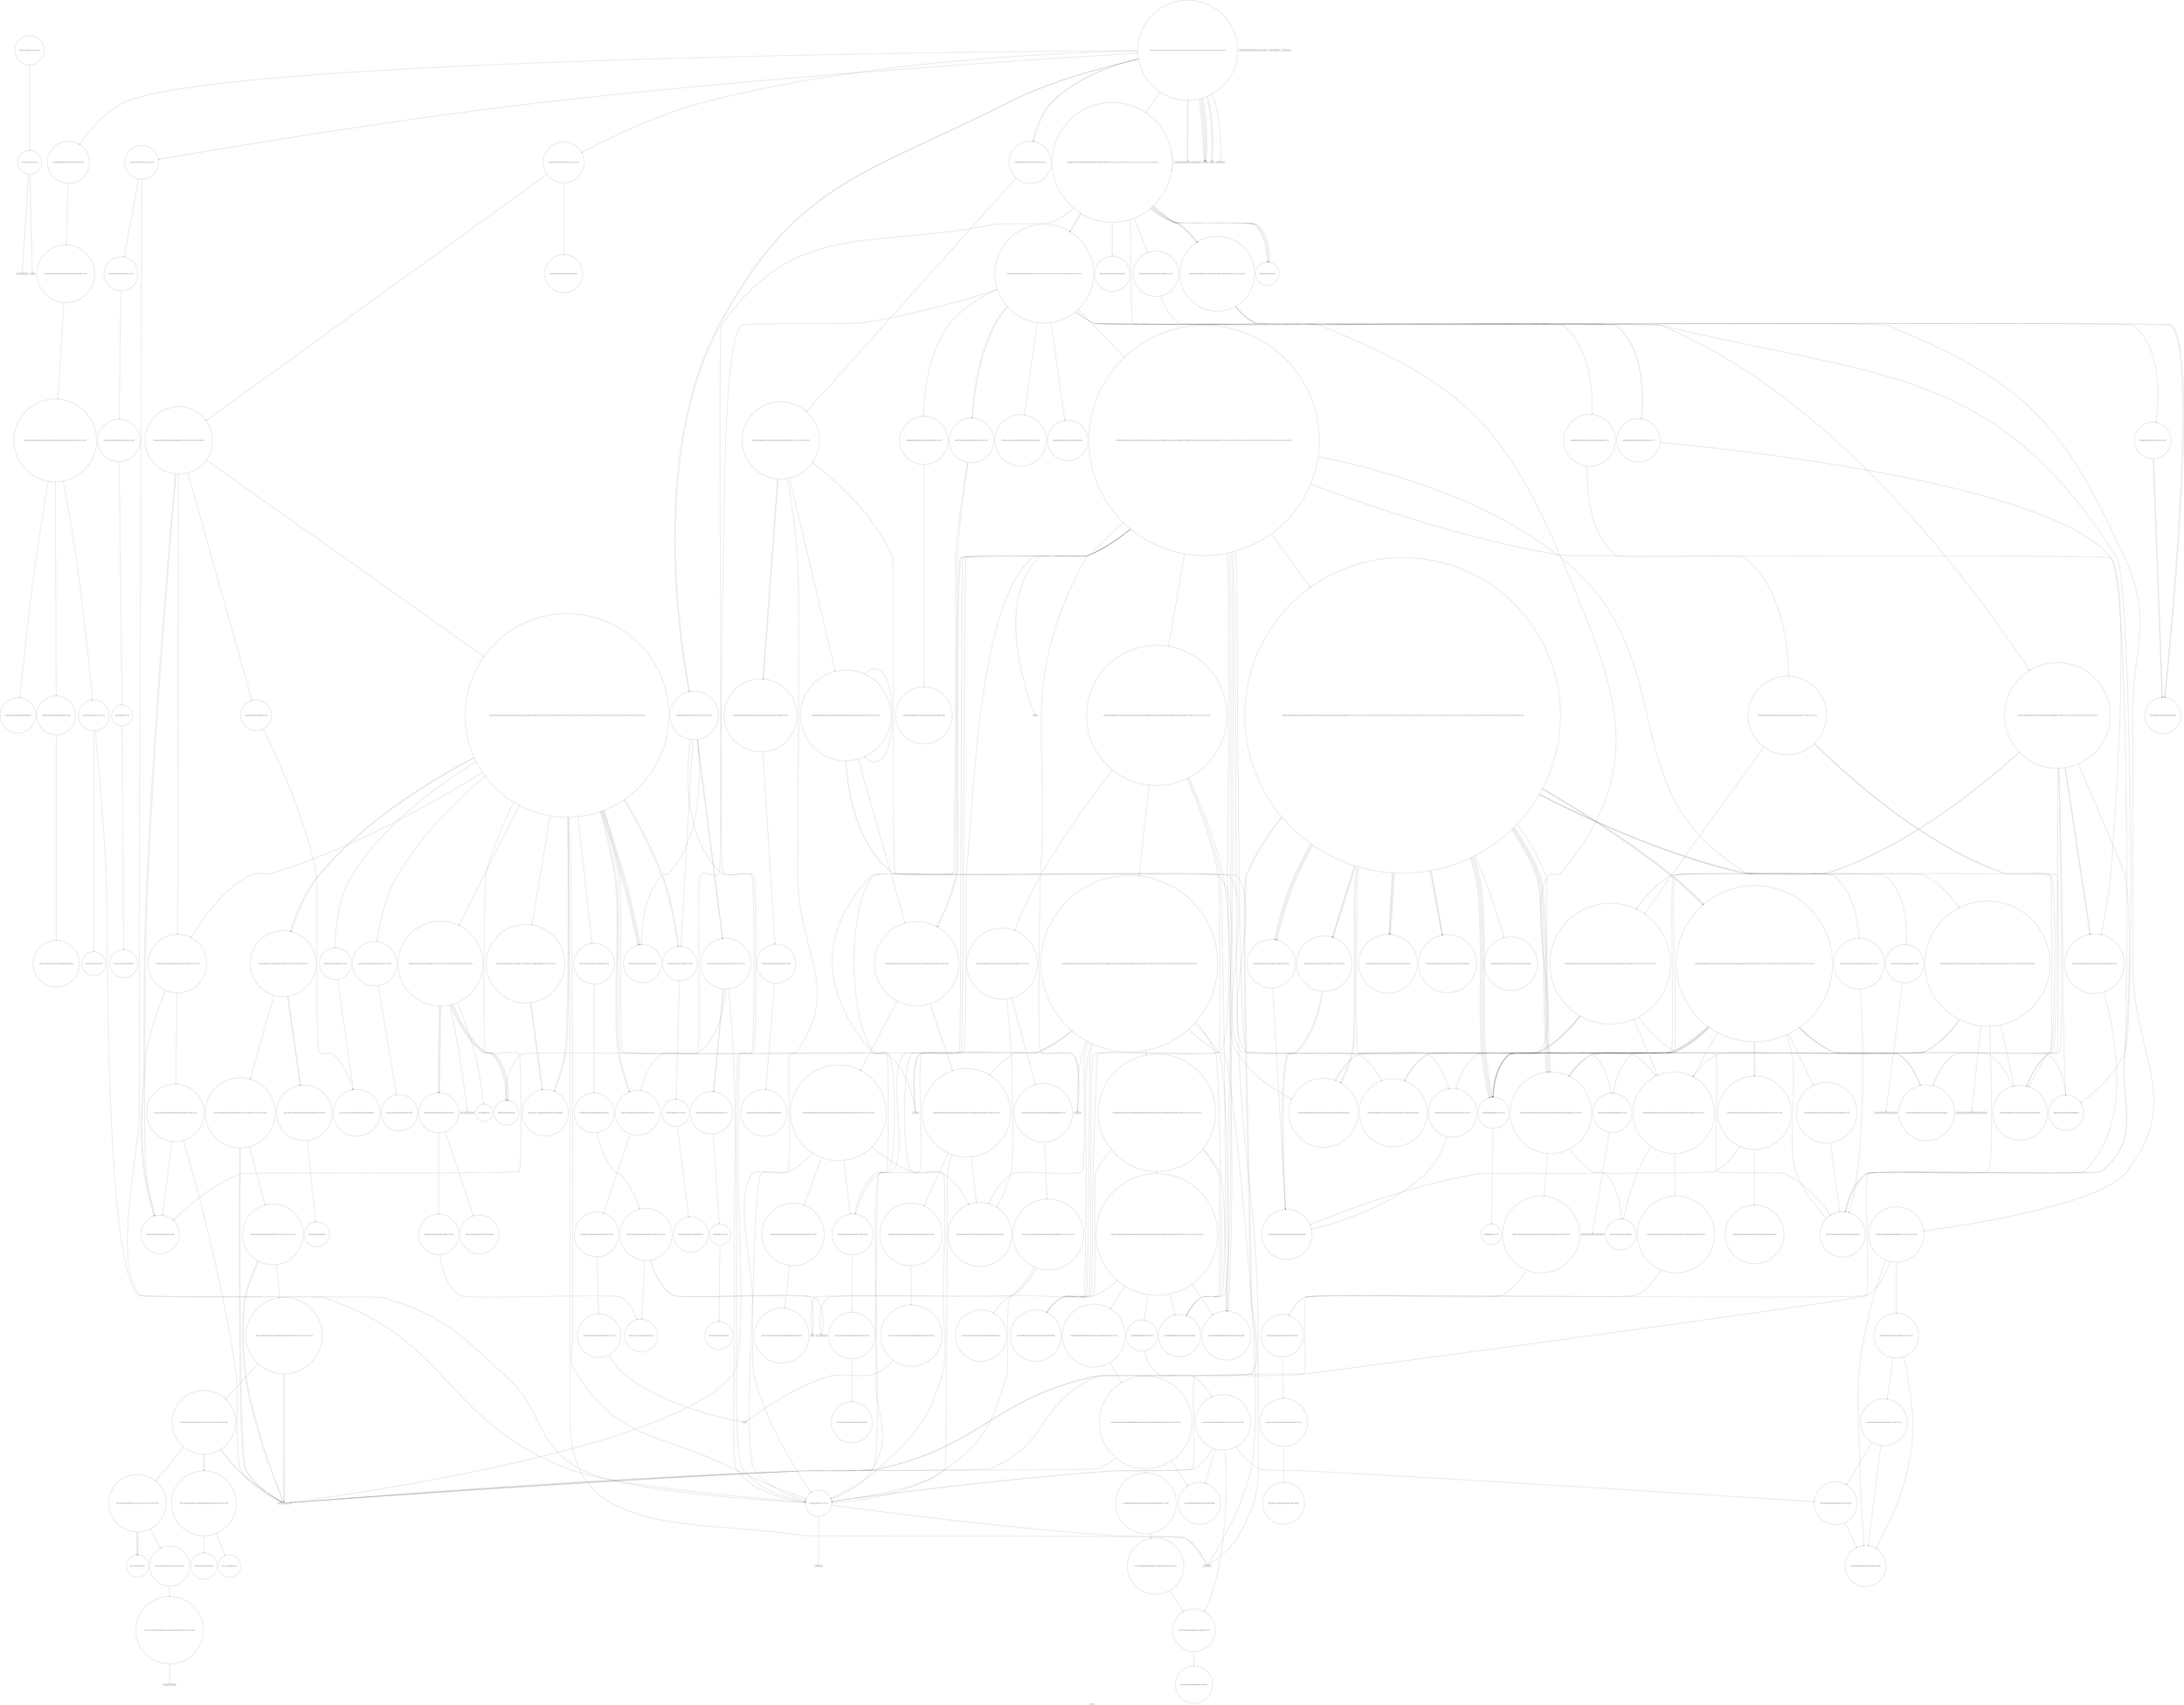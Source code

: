digraph "Call Graph" {
	label="Call Graph";

	Node0x56379ace9ed0 [shape=record,shape=circle,label="{__cxx_global_var_init|{<s0>1|<s1>2}}"];
	Node0x56379ace9ed0:s0 -> Node0x56379ace9f50[color=black];
	Node0x56379ace9ed0:s1 -> Node0x56379b082170[color=black];
	Node0x56379b0896b0 [shape=record,shape=circle,label="{_ZSt14__copy_move_a2ILb1EP5routeS1_ET1_T0_S3_S2_|{<s0>351|<s1>352|<s2>353|<s3>354}}"];
	Node0x56379b0896b0:s0 -> Node0x56379b089830[color=black];
	Node0x56379b0896b0:s1 -> Node0x56379b089830[color=black];
	Node0x56379b0896b0:s2 -> Node0x56379b089830[color=black];
	Node0x56379b0896b0:s3 -> Node0x56379b0897b0[color=black];
	Node0x56379b085d10 [shape=record,shape=Mrecord,label="{llvm.trap}"];
	Node0x56379b082370 [shape=record,shape=circle,label="{_ZNKSt17_Rb_tree_iteratorISt4pairIKS0_IiiEiEEneERKS4_}"];
	Node0x56379b089a30 [shape=record,shape=circle,label="{_ZNKSt13move_iteratorIP5routeE4baseEv}"];
	Node0x56379b083870 [shape=record,shape=Mrecord,label="{_Znwm}"];
	Node0x56379b0826f0 [shape=record,shape=circle,label="{_ZNSt6vectorI5routeSaIS0_EEC2Ev|{<s0>52|<s1>53}}"];
	Node0x56379b0826f0:s0 -> Node0x56379b088130[color=black];
	Node0x56379b0826f0:s1 -> Node0x56379b083070[color=black];
	Node0x56379b083bf0 [shape=record,shape=circle,label="{_ZNSt11_Tuple_implILm0EJOSt4pairIiiEEE7_M_headERS3_|{<s0>229}}"];
	Node0x56379b083bf0:s0 -> Node0x56379b083cf0[color=black];
	Node0x56379b082a70 [shape=record,shape=Mrecord,label="{_ZSt4endlIcSt11char_traitsIcEERSt13basic_ostreamIT_T0_ES6_}"];
	Node0x56379b083f70 [shape=record,shape=circle,label="{_ZNKSt23_Rb_tree_const_iteratorISt4pairIKS0_IiiEiEE13_M_const_castEv|{<s0>236}}"];
	Node0x56379b083f70:s0 -> Node0x56379b085090[color=black];
	Node0x56379b082df0 [shape=record,shape=circle,label="{_ZNSaISt13_Rb_tree_nodeISt4pairIKS0_IiiEiEEEC2Ev|{<s0>69}}"];
	Node0x56379b082df0:s0 -> Node0x56379b082f70[color=black];
	Node0x56379b0842f0 [shape=record,shape=circle,label="{_ZNSt17_Rb_tree_iteratorISt4pairIKS0_IiiEiEEmmEv|{<s0>255}}"];
	Node0x56379b0842f0:s0 -> Node0x56379b084670[color=black];
	Node0x56379b083170 [shape=record,shape=Mrecord,label="{_ZSt9terminatev}"];
	Node0x56379b084670 [shape=record,shape=Mrecord,label="{_ZSt18_Rb_tree_decrementPSt18_Rb_tree_node_base}"];
	Node0x56379b0834f0 [shape=record,shape=circle,label="{_ZNSt8_Rb_treeISt4pairIiiES0_IKS1_iESt10_Select1stIS3_ESt4lessIS1_ESaIS3_EE12_M_drop_nodeEPSt13_Rb_tree_nodeIS3_E|{<s0>84|<s1>85}}"];
	Node0x56379b0834f0:s0 -> Node0x56379b083570[color=black];
	Node0x56379b0834f0:s1 -> Node0x56379b0835f0[color=black];
	Node0x56379b088230 [shape=record,shape=circle,label="{_ZNSaI5routeEC2Ev|{<s0>267}}"];
	Node0x56379b088230:s0 -> Node0x56379b0882b0[color=black];
	Node0x56379b084890 [shape=record,shape=circle,label="{_ZN9__gnu_cxx16__aligned_membufISt4pairIKS1_IiiEiEE6_M_ptrEv|{<s0>95}}"];
	Node0x56379b084890:s0 -> Node0x56379b084910[color=black];
	Node0x56379b0885b0 [shape=record,shape=circle,label="{_ZNSt12_Vector_baseI5routeSaIS0_EE13_M_deallocateEPS0_m|{<s0>274}}"];
	Node0x56379b0885b0:s0 -> Node0x56379b0886b0[color=black];
	Node0x56379b084c10 [shape=record,shape=circle,label="{_ZNSt8_Rb_treeISt4pairIiiES0_IKS1_iESt10_Select1stIS3_ESt4lessIS1_ESaIS3_EE4findERS2_|{<s0>99|<s1>100|<s2>101|<s3>102|<s4>103|<s5>104|<s6>105|<s7>106|<s8>107}}"];
	Node0x56379b084c10:s0 -> Node0x56379b0832f0[color=black];
	Node0x56379b084c10:s1 -> Node0x56379b084d10[color=black];
	Node0x56379b084c10:s2 -> Node0x56379b084c90[color=black];
	Node0x56379b084c10:s3 -> Node0x56379b084e10[color=black];
	Node0x56379b084c10:s4 -> Node0x56379b084d90[color=black];
	Node0x56379b084c10:s5 -> Node0x56379b084f10[color=black];
	Node0x56379b084c10:s6 -> Node0x56379b084e90[color=black];
	Node0x56379b084c10:s7 -> Node0x56379b084e10[color=black];
	Node0x56379b084c10:s8 -> Node0x56379b084f90[color=black];
	Node0x56379b088930 [shape=record,shape=circle,label="{_ZSt4moveIR5routeEONSt16remove_referenceIT_E4typeEOS3_}"];
	Node0x56379b084f90 [shape=record,shape=Mrecord,label="{llvm.memcpy.p0i8.p0i8.i64}"];
	Node0x56379b088cb0 [shape=record,shape=circle,label="{_ZN9__gnu_cxxmiIP5routeSt6vectorIS1_SaIS1_EEEENS_17__normal_iteratorIT_T0_E15difference_typeERKS9_SC_|{<s0>321|<s1>322}}"];
	Node0x56379b088cb0:s0 -> Node0x56379b088eb0[color=black];
	Node0x56379b088cb0:s1 -> Node0x56379b088eb0[color=black];
	Node0x56379b085310 [shape=record,shape=circle,label="{_ZNK9__gnu_cxx16__aligned_membufISt4pairIKS1_IiiEiEE7_M_addrEv}"];
	Node0x56379b089030 [shape=record,shape=Mrecord,label="{_ZSt20__throw_length_errorPKc}"];
	Node0x56379b085690 [shape=record,shape=circle,label="{_ZNSt23_Rb_tree_const_iteratorISt4pairIKS0_IiiEiEEC2ERKSt17_Rb_tree_iteratorIS3_E}"];
	Node0x56379b0893b0 [shape=record,shape=circle,label="{_ZN9__gnu_cxx13new_allocatorI5routeE8allocateEmPKv|{<s0>333|<s1>334|<s2>335}}"];
	Node0x56379b0893b0:s0 -> Node0x56379b089230[color=black];
	Node0x56379b0893b0:s1 -> Node0x56379b0837f0[color=black];
	Node0x56379b0893b0:s2 -> Node0x56379b083870[color=black];
	Node0x56379b085a10 [shape=record,shape=circle,label="{_ZSt7forwardISt5tupleIJOSt4pairIiiEEEEOT_RNSt16remove_referenceIS5_E4typeE}"];
	Node0x56379ace9f50 [shape=record,shape=Mrecord,label="{_ZNSt8ios_base4InitC1Ev}"];
	Node0x56379b089730 [shape=record,shape=circle,label="{_ZSt12__miter_baseIP5routeEDTcl12__miter_basecldtfp_4baseEEESt13move_iteratorIT_E|{<s0>355|<s1>356}}"];
	Node0x56379b089730:s0 -> Node0x56379b089a30[color=black];
	Node0x56379b089730:s1 -> Node0x56379b0899b0[color=black];
	Node0x56379b085d90 [shape=record,shape=circle,label="{_ZNSt8_Rb_treeISt4pairIiiES0_IKS1_iESt10_Select1stIS3_ESt4lessIS1_ESaIS3_EE11_M_get_nodeEv|{<s0>197|<s1>198}}"];
	Node0x56379b085d90:s0 -> Node0x56379b0836f0[color=black];
	Node0x56379b085d90:s1 -> Node0x56379b085e90[color=black];
	Node0x56379b0823f0 [shape=record,shape=circle,label="{_ZNSt3mapISt4pairIiiEiSt4lessIS1_ESaIS0_IKS1_iEEE3endEv|{<s0>21}}"];
	Node0x56379b0823f0:s0 -> Node0x56379b084e10[color=black];
	Node0x56379b089ab0 [shape=record,shape=circle,label="{_ZNSt13move_iteratorIP5routeEC2ES1_}"];
	Node0x56379b0838f0 [shape=record,shape=circle,label="{_ZNSt16allocator_traitsISaISt13_Rb_tree_nodeISt4pairIKS1_IiiEiEEEE9constructIS4_JRKSt21piecewise_construct_tSt5tupleIJOS2_EESC_IJEEEEEvRS6_PT_DpOT0_|{<s0>214|<s1>215|<s2>216|<s3>217}}"];
	Node0x56379b0838f0:s0 -> Node0x56379b085990[color=black];
	Node0x56379b0838f0:s1 -> Node0x56379b085a10[color=black];
	Node0x56379b0838f0:s2 -> Node0x56379b085a90[color=black];
	Node0x56379b0838f0:s3 -> Node0x56379b083970[color=black];
	Node0x56379b082770 [shape=record,shape=circle,label="{_ZNSt3mapISt4pairIiiEiSt4lessIS1_ESaIS0_IKS1_iEEEC2Ev|{<s0>54}}"];
	Node0x56379b082770:s0 -> Node0x56379b082cf0[color=black];
	Node0x56379b083c70 [shape=record,shape=circle,label="{_ZNSt10_Head_baseILm0EOSt4pairIiiELb0EEC2IS1_EEOT_|{<s0>230}}"];
	Node0x56379b083c70:s0 -> Node0x56379b083d70[color=black];
	Node0x56379b082af0 [shape=record,shape=circle,label="{_ZNSt3mapISt4pairIiiEiSt4lessIS1_ESaIS0_IKS1_iEEED2Ev|{<s0>57}}"];
	Node0x56379b082af0:s0 -> Node0x56379b0831f0[color=black];
	Node0x56379b083ff0 [shape=record,shape=circle,label="{_ZNKSt8_Rb_treeISt4pairIiiES0_IKS1_iESt10_Select1stIS3_ESt4lessIS1_ESaIS3_EE4sizeEv}"];
	Node0x56379b082e70 [shape=record,shape=circle,label="{_ZNSt20_Rb_tree_key_compareISt4lessISt4pairIiiEEEC2Ev}"];
	Node0x56379b084370 [shape=record,shape=circle,label="{_ZNSt17_Rb_tree_iteratorISt4pairIKS0_IiiEiEEppEv|{<s0>256}}"];
	Node0x56379b084370:s0 -> Node0x56379b0846f0[color=black];
	Node0x56379b0831f0 [shape=record,shape=circle,label="{_ZNSt8_Rb_treeISt4pairIiiES0_IKS1_iESt10_Select1stIS3_ESt4lessIS1_ESaIS3_EED2Ev|{<s0>74|<s1>75|<s2>76|<s3>77|<s4>78}}"];
	Node0x56379b0831f0:s0 -> Node0x56379b0832f0[color=black];
	Node0x56379b0831f0:s1 -> Node0x56379b083270[color=black];
	Node0x56379b0831f0:s2 -> Node0x56379b083370[color=black];
	Node0x56379b0831f0:s3 -> Node0x56379b083370[color=black];
	Node0x56379b0831f0:s4 -> Node0x56379b083070[color=black];
	Node0x56379b0846f0 [shape=record,shape=Mrecord,label="{_ZSt18_Rb_tree_incrementPSt18_Rb_tree_node_base}"];
	Node0x56379b083570 [shape=record,shape=circle,label="{_ZNSt8_Rb_treeISt4pairIiiES0_IKS1_iESt10_Select1stIS3_ESt4lessIS1_ESaIS3_EE15_M_destroy_nodeEPSt13_Rb_tree_nodeIS3_E|{<s0>86|<s1>87|<s2>88|<s3>89}}"];
	Node0x56379b083570:s0 -> Node0x56379b0836f0[color=black];
	Node0x56379b083570:s1 -> Node0x56379b083770[color=black];
	Node0x56379b083570:s2 -> Node0x56379b083670[color=black];
	Node0x56379b083570:s3 -> Node0x56379b083070[color=black];
	Node0x56379b0882b0 [shape=record,shape=circle,label="{_ZN9__gnu_cxx13new_allocatorI5routeEC2Ev}"];
	Node0x56379b084910 [shape=record,shape=circle,label="{_ZN9__gnu_cxx16__aligned_membufISt4pairIKS1_IiiEiEE7_M_addrEv}"];
	Node0x56379b088630 [shape=record,shape=circle,label="{_ZNSt12_Vector_baseI5routeSaIS0_EE12_Vector_implD2Ev|{<s0>275}}"];
	Node0x56379b088630:s0 -> Node0x56379b0887b0[color=black];
	Node0x56379b084c90 [shape=record,shape=circle,label="{_ZNSt8_Rb_treeISt4pairIiiES0_IKS1_iESt10_Select1stIS3_ESt4lessIS1_ESaIS3_EE14_M_lower_boundEPSt13_Rb_tree_nodeIS3_EPSt18_Rb_tree_node_baseRS2_|{<s0>108|<s1>109|<s2>110|<s3>111|<s4>112}}"];
	Node0x56379b084c90:s0 -> Node0x56379b085010[color=black];
	Node0x56379b084c90:s1 -> Node0x56379b084e90[color=black];
	Node0x56379b084c90:s2 -> Node0x56379b083470[color=black];
	Node0x56379b084c90:s3 -> Node0x56379b0833f0[color=black];
	Node0x56379b084c90:s4 -> Node0x56379b085090[color=black];
	Node0x56379b0889b0 [shape=record,shape=circle,label="{_ZNSt16allocator_traitsISaI5routeEE9constructIS0_JS0_EEEvRS1_PT_DpOT0_|{<s0>284|<s1>285}}"];
	Node0x56379b0889b0:s0 -> Node0x56379b088a30[color=black];
	Node0x56379b0889b0:s1 -> Node0x56379b088bb0[color=black];
	Node0x56379b085010 [shape=record,shape=circle,label="{_ZNSt8_Rb_treeISt4pairIiiES0_IKS1_iESt10_Select1stIS3_ESt4lessIS1_ESaIS3_EE6_S_keyEPKSt13_Rb_tree_nodeIS3_E|{<s0>117|<s1>118}}"];
	Node0x56379b085010:s0 -> Node0x56379b085190[color=black];
	Node0x56379b085010:s1 -> Node0x56379b085110[color=black];
	Node0x56379b088d30 [shape=record,shape=circle,label="{_ZNSt6vectorI5routeSaIS0_EE5beginEv|{<s0>323}}"];
	Node0x56379b088d30:s0 -> Node0x56379b0892b0[color=black];
	Node0x56379b085390 [shape=record,shape=circle,label="{_ZStltIiiEbRKSt4pairIT_T0_ES5_}"];
	Node0x56379b0890b0 [shape=record,shape=circle,label="{_ZSt3maxImERKT_S2_S2_}"];
	Node0x56379b085710 [shape=record,shape=circle,label="{_ZSt16forward_as_tupleIJSt4pairIiiEEESt5tupleIJDpOT_EES5_|{<s0>143|<s1>144|<s2>145}}"];
	Node0x56379b085710:s0 -> Node0x56379b083d70[color=black];
	Node0x56379b085710:s1 -> Node0x56379b088030[color=black];
	Node0x56379b085710:s2 -> Node0x56379b083070[color=black];
	Node0x56379b089430 [shape=record,shape=circle,label="{_ZSt22__uninitialized_copy_aISt13move_iteratorIP5routeES2_S1_ET0_T_S5_S4_RSaIT1_E|{<s0>336|<s1>337|<s2>338}}"];
	Node0x56379b089430:s0 -> Node0x56379b084f90[color=black];
	Node0x56379b089430:s1 -> Node0x56379b084f90[color=black];
	Node0x56379b089430:s2 -> Node0x56379b089530[color=black];
	Node0x56379b085a90 [shape=record,shape=circle,label="{_ZSt7forwardISt5tupleIJEEEOT_RNSt16remove_referenceIS2_E4typeE}"];
	Node0x56379b0820f0 [shape=record,shape=Mrecord,label="{_ZNSt8ios_base4InitD1Ev}"];
	Node0x56379b0897b0 [shape=record,shape=circle,label="{_ZSt13__copy_move_aILb1EP5routeS1_ET1_T0_S3_S2_|{<s0>357}}"];
	Node0x56379b0897b0:s0 -> Node0x56379b0898b0[color=black];
	Node0x56379b085e10 [shape=record,shape=circle,label="{_ZNSt8_Rb_treeISt4pairIiiES0_IKS1_iESt10_Select1stIS3_ESt4lessIS1_ESaIS3_EE17_M_construct_nodeIJRKSt21piecewise_construct_tSt5tupleIJOS1_EESE_IJEEEEEvPSt13_Rb_tree_nodeIS3_EDpOT_|{<s0>199|<s1>200|<s2>201|<s3>202|<s4>203|<s5>204|<s6>205|<s7>206|<s8>207|<s9>208|<s10>209}}"];
	Node0x56379b085e10:s0 -> Node0x56379b0836f0[color=black];
	Node0x56379b085e10:s1 -> Node0x56379b083770[color=black];
	Node0x56379b085e10:s2 -> Node0x56379b085990[color=black];
	Node0x56379b085e10:s3 -> Node0x56379b085a10[color=black];
	Node0x56379b085e10:s4 -> Node0x56379b085a90[color=black];
	Node0x56379b085e10:s5 -> Node0x56379b0838f0[color=black];
	Node0x56379b085e10:s6 -> Node0x56379b0830f0[color=black];
	Node0x56379b085e10:s7 -> Node0x56379b0835f0[color=black];
	Node0x56379b085e10:s8 -> Node0x56379b085c10[color=black];
	Node0x56379b085e10:s9 -> Node0x56379b085c90[color=black];
	Node0x56379b085e10:s10 -> Node0x56379b083070[color=black];
	Node0x56379b082470 [shape=record,shape=circle,label="{_ZNSt3mapISt4pairIiiEiSt4lessIS1_ESaIS0_IKS1_iEEEixEOS1_|{<s0>22|<s1>23|<s2>24|<s3>25|<s4>26|<s5>27|<s6>28|<s7>29|<s8>30|<s9>31|<s10>32|<s11>33}}"];
	Node0x56379b082470:s0 -> Node0x56379b085490[color=black];
	Node0x56379b082470:s1 -> Node0x56379b0823f0[color=black];
	Node0x56379b082470:s2 -> Node0x56379b084d90[color=black];
	Node0x56379b082470:s3 -> Node0x56379b085510[color=black];
	Node0x56379b082470:s4 -> Node0x56379b085590[color=black];
	Node0x56379b082470:s5 -> Node0x56379b084e90[color=black];
	Node0x56379b082470:s6 -> Node0x56379b085690[color=black];
	Node0x56379b082470:s7 -> Node0x56379b085790[color=black];
	Node0x56379b082470:s8 -> Node0x56379b085710[color=black];
	Node0x56379b082470:s9 -> Node0x56379b085610[color=black];
	Node0x56379b082470:s10 -> Node0x56379b084f90[color=black];
	Node0x56379b082470:s11 -> Node0x56379b085590[color=black];
	Node0x56379b089b30 [shape=record,shape=circle,label="{_ZN9__gnu_cxx13new_allocatorI5routeE7destroyIS1_EEvPT_}"];
	Node0x56379b083970 [shape=record,shape=circle,label="{_ZN9__gnu_cxx13new_allocatorISt13_Rb_tree_nodeISt4pairIKS2_IiiEiEEE9constructIS5_JRKSt21piecewise_construct_tSt5tupleIJOS3_EESC_IJEEEEEvPT_DpOT0_|{<s0>218|<s1>219|<s2>220|<s3>221|<s4>222}}"];
	Node0x56379b083970:s0 -> Node0x56379b085990[color=black];
	Node0x56379b083970:s1 -> Node0x56379b085a10[color=black];
	Node0x56379b083970:s2 -> Node0x56379b0839f0[color=black];
	Node0x56379b083970:s3 -> Node0x56379b085a90[color=black];
	Node0x56379b083970:s4 -> Node0x56379b083a70[color=black];
	Node0x56379b0827f0 [shape=record,shape=Mrecord,label="{__gxx_personality_v0}"];
	Node0x56379b083cf0 [shape=record,shape=circle,label="{_ZNSt10_Head_baseILm0EOSt4pairIiiELb0EE7_M_headERS3_}"];
	Node0x56379b082b70 [shape=record,shape=circle,label="{_ZNSt6vectorI5routeSaIS0_EED2Ev|{<s0>58|<s1>59|<s2>60|<s3>61|<s4>62}}"];
	Node0x56379b082b70:s0 -> Node0x56379b0883b0[color=black];
	Node0x56379b082b70:s1 -> Node0x56379b088330[color=black];
	Node0x56379b082b70:s2 -> Node0x56379b088430[color=black];
	Node0x56379b082b70:s3 -> Node0x56379b088430[color=black];
	Node0x56379b082b70:s4 -> Node0x56379b083070[color=black];
	Node0x56379b084070 [shape=record,shape=circle,label="{_ZNSt8_Rb_treeISt4pairIiiES0_IKS1_iESt10_Select1stIS3_ESt4lessIS1_ESaIS3_EE12_M_rightmostEv}"];
	Node0x56379b082ef0 [shape=record,shape=circle,label="{_ZNSt15_Rb_tree_headerC2Ev|{<s0>70|<s1>71}}"];
	Node0x56379b082ef0:s0 -> Node0x56379b082ff0[color=black];
	Node0x56379b082ef0:s1 -> Node0x56379b083070[color=black];
	Node0x56379b0843f0 [shape=record,shape=circle,label="{_ZNSt4pairIPSt18_Rb_tree_node_baseS1_EC2IRS1_Lb1EEEOT_RKS1_|{<s0>257}}"];
	Node0x56379b0843f0:s0 -> Node0x56379b084470[color=black];
	Node0x56379b083270 [shape=record,shape=circle,label="{_ZNSt8_Rb_treeISt4pairIiiES0_IKS1_iESt10_Select1stIS3_ESt4lessIS1_ESaIS3_EE8_M_eraseEPSt13_Rb_tree_nodeIS3_E|{<s0>79|<s1>80|<s2>81|<s3>82}}"];
	Node0x56379b083270:s0 -> Node0x56379b0833f0[color=black];
	Node0x56379b083270:s1 -> Node0x56379b083270[color=black];
	Node0x56379b083270:s2 -> Node0x56379b083470[color=black];
	Node0x56379b083270:s3 -> Node0x56379b0834f0[color=black];
	Node0x56379b084770 [shape=record,shape=Mrecord,label="{_ZSt29_Rb_tree_insert_and_rebalancebPSt18_Rb_tree_node_baseS0_RS_}"];
	Node0x56379b0835f0 [shape=record,shape=circle,label="{_ZNSt8_Rb_treeISt4pairIiiES0_IKS1_iESt10_Select1stIS3_ESt4lessIS1_ESaIS3_EE11_M_put_nodeEPSt13_Rb_tree_nodeIS3_E|{<s0>90|<s1>91|<s2>92}}"];
	Node0x56379b0835f0:s0 -> Node0x56379b0836f0[color=black];
	Node0x56379b0835f0:s1 -> Node0x56379b084990[color=black];
	Node0x56379b0835f0:s2 -> Node0x56379b083070[color=black];
	Node0x56379b088330 [shape=record,shape=circle,label="{_ZSt8_DestroyIP5routeS0_EvT_S2_RSaIT0_E|{<s0>268}}"];
	Node0x56379b088330:s0 -> Node0x56379b0884b0[color=black];
	Node0x56379b084990 [shape=record,shape=circle,label="{_ZNSt16allocator_traitsISaISt13_Rb_tree_nodeISt4pairIKS1_IiiEiEEEE10deallocateERS6_PS5_m|{<s0>96}}"];
	Node0x56379b084990:s0 -> Node0x56379b084a10[color=black];
	Node0x56379b0886b0 [shape=record,shape=circle,label="{_ZNSt16allocator_traitsISaI5routeEE10deallocateERS1_PS0_m|{<s0>276}}"];
	Node0x56379b0886b0:s0 -> Node0x56379b088730[color=black];
	Node0x56379b084d10 [shape=record,shape=circle,label="{_ZNSt8_Rb_treeISt4pairIiiES0_IKS1_iESt10_Select1stIS3_ESt4lessIS1_ESaIS3_EE6_M_endEv}"];
	Node0x56379b088a30 [shape=record,shape=circle,label="{_ZSt7forwardI5routeEOT_RNSt16remove_referenceIS1_E4typeE}"];
	Node0x56379b085090 [shape=record,shape=circle,label="{_ZNSt17_Rb_tree_iteratorISt4pairIKS0_IiiEiEEC2EPSt18_Rb_tree_node_base}"];
	Node0x56379b088db0 [shape=record,shape=circle,label="{_ZNSt12_Vector_baseI5routeSaIS0_EE11_M_allocateEm|{<s0>324}}"];
	Node0x56379b088db0:s0 -> Node0x56379b089330[color=black];
	Node0x56379b085410 [shape=record,shape=circle,label="{_ZNSt8_Rb_treeISt4pairIiiES0_IKS1_iESt10_Select1stIS3_ESt4lessIS1_ESaIS3_EE8_S_valueEPKSt18_Rb_tree_node_base|{<s0>122}}"];
	Node0x56379b085410:s0 -> Node0x56379b085210[color=black];
	Node0x56379b089130 [shape=record,shape=circle,label="{_ZNSt16allocator_traitsISaI5routeEE8max_sizeERKS1_|{<s0>331}}"];
	Node0x56379b089130:s0 -> Node0x56379b089230[color=black];
	Node0x56379b085790 [shape=record,shape=circle,label="{_ZSt4moveIRSt4pairIiiEEONSt16remove_referenceIT_E4typeEOS4_}"];
	Node0x56379b0894b0 [shape=record,shape=circle,label="{_ZSt32__make_move_if_noexcept_iteratorI5routeSt13move_iteratorIPS0_EET0_PT_|{<s0>339}}"];
	Node0x56379b0894b0:s0 -> Node0x56379b089ab0[color=black];
	Node0x56379b085b10 [shape=record,shape=circle,label="{_ZNSt8_Rb_treeISt4pairIiiES0_IKS1_iESt10_Select1stIS3_ESt4lessIS1_ESaIS3_EE29_M_get_insert_hint_unique_posESt23_Rb_tree_const_iteratorIS3_ERS2_|{<s0>154|<s1>155|<s2>156|<s3>157|<s4>158|<s5>159|<s6>160|<s7>161|<s8>162|<s9>163|<s10>164|<s11>165|<s12>166|<s13>167|<s14>168|<s15>169|<s16>170|<s17>171|<s18>172|<s19>173|<s20>174|<s21>175|<s22>176|<s23>177|<s24>178|<s25>179|<s26>180|<s27>181|<s28>182|<s29>183|<s30>184|<s31>185|<s32>186|<s33>187|<s34>188|<s35>189|<s36>190}}"];
	Node0x56379b085b10:s0 -> Node0x56379b083f70[color=black];
	Node0x56379b085b10:s1 -> Node0x56379b084d10[color=black];
	Node0x56379b085b10:s2 -> Node0x56379b083ff0[color=black];
	Node0x56379b085b10:s3 -> Node0x56379b084070[color=black];
	Node0x56379b085b10:s4 -> Node0x56379b084f10[color=black];
	Node0x56379b085b10:s5 -> Node0x56379b084e90[color=black];
	Node0x56379b085b10:s6 -> Node0x56379b084070[color=black];
	Node0x56379b085b10:s7 -> Node0x56379b0840f0[color=black];
	Node0x56379b085b10:s8 -> Node0x56379b084170[color=black];
	Node0x56379b085b10:s9 -> Node0x56379b084f10[color=black];
	Node0x56379b085b10:s10 -> Node0x56379b084e90[color=black];
	Node0x56379b085b10:s11 -> Node0x56379b084f90[color=black];
	Node0x56379b085b10:s12 -> Node0x56379b0841f0[color=black];
	Node0x56379b085b10:s13 -> Node0x56379b0841f0[color=black];
	Node0x56379b085b10:s14 -> Node0x56379b0841f0[color=black];
	Node0x56379b085b10:s15 -> Node0x56379b084270[color=black];
	Node0x56379b085b10:s16 -> Node0x56379b0842f0[color=black];
	Node0x56379b085b10:s17 -> Node0x56379b084f10[color=black];
	Node0x56379b085b10:s18 -> Node0x56379b084e90[color=black];
	Node0x56379b085b10:s19 -> Node0x56379b0833f0[color=black];
	Node0x56379b085b10:s20 -> Node0x56379b0840f0[color=black];
	Node0x56379b085b10:s21 -> Node0x56379b084270[color=black];
	Node0x56379b085b10:s22 -> Node0x56379b084170[color=black];
	Node0x56379b085b10:s23 -> Node0x56379b084f10[color=black];
	Node0x56379b085b10:s24 -> Node0x56379b084e90[color=black];
	Node0x56379b085b10:s25 -> Node0x56379b084f90[color=black];
	Node0x56379b085b10:s26 -> Node0x56379b084070[color=black];
	Node0x56379b085b10:s27 -> Node0x56379b084070[color=black];
	Node0x56379b085b10:s28 -> Node0x56379b0840f0[color=black];
	Node0x56379b085b10:s29 -> Node0x56379b084370[color=black];
	Node0x56379b085b10:s30 -> Node0x56379b084f10[color=black];
	Node0x56379b085b10:s31 -> Node0x56379b084e90[color=black];
	Node0x56379b085b10:s32 -> Node0x56379b0833f0[color=black];
	Node0x56379b085b10:s33 -> Node0x56379b0840f0[color=black];
	Node0x56379b085b10:s34 -> Node0x56379b084270[color=black];
	Node0x56379b085b10:s35 -> Node0x56379b084170[color=black];
	Node0x56379b085b10:s36 -> Node0x56379b0843f0[color=black];
	Node0x56379b082170 [shape=record,shape=Mrecord,label="{__cxa_atexit}"];
	Node0x56379b089830 [shape=record,shape=circle,label="{_ZSt12__niter_baseIP5routeET_S2_}"];
	Node0x56379b085e90 [shape=record,shape=circle,label="{_ZNSt16allocator_traitsISaISt13_Rb_tree_nodeISt4pairIKS1_IiiEiEEEE8allocateERS6_m|{<s0>210}}"];
	Node0x56379b085e90:s0 -> Node0x56379b085f10[color=black];
	Node0x56379b0824f0 [shape=record,shape=circle,label="{_ZNKSt6vectorI5routeSaIS0_EE4sizeEv}"];
	Node0x56379b089bb0 [shape=record,shape=circle,label="{_GLOBAL__sub_I_Ahyangyi_2_0.cpp|{<s0>359}}"];
	Node0x56379b089bb0:s0 -> Node0x56379ace9ed0[color=black];
	Node0x56379b0839f0 [shape=record,shape=circle,label="{_ZNSt5tupleIJOSt4pairIiiEEEC2EOS3_|{<s0>223}}"];
	Node0x56379b0839f0:s0 -> Node0x56379b083af0[color=black];
	Node0x56379b082870 [shape=record,shape=circle,label="{_ZNSt6vectorI5routeSaIS0_EE9push_backEOS0_|{<s0>55|<s1>56}}"];
	Node0x56379b082870:s0 -> Node0x56379b088930[color=black];
	Node0x56379b082870:s1 -> Node0x56379b0888b0[color=black];
	Node0x56379b083d70 [shape=record,shape=circle,label="{_ZSt7forwardISt4pairIiiEEOT_RNSt16remove_referenceIS2_E4typeE}"];
	Node0x56379b082bf0 [shape=record,shape=circle,label="{_ZSt7forwardIRiEOT_RNSt16remove_referenceIS1_E4typeE}"];
	Node0x56379b0840f0 [shape=record,shape=circle,label="{_ZNSt4pairIPSt18_Rb_tree_node_baseS1_EC2IRS1_Lb1EEERKS1_OT_|{<s0>237}}"];
	Node0x56379b0840f0:s0 -> Node0x56379b084470[color=black];
	Node0x56379b082f70 [shape=record,shape=circle,label="{_ZN9__gnu_cxx13new_allocatorISt13_Rb_tree_nodeISt4pairIKS2_IiiEiEEEC2Ev}"];
	Node0x56379b084470 [shape=record,shape=circle,label="{_ZSt7forwardIRPSt18_Rb_tree_node_baseEOT_RNSt16remove_referenceIS3_E4typeE}"];
	Node0x56379b0832f0 [shape=record,shape=circle,label="{_ZNSt8_Rb_treeISt4pairIiiES0_IKS1_iESt10_Select1stIS3_ESt4lessIS1_ESaIS3_EE8_M_beginEv}"];
	Node0x56379b088030 [shape=record,shape=circle,label="{_ZNSt5tupleIJOSt4pairIiiEEEC2IJS1_ELb1EEEDpOT_|{<s0>261|<s1>262}}"];
	Node0x56379b088030:s0 -> Node0x56379b083d70[color=black];
	Node0x56379b088030:s1 -> Node0x56379b0880b0[color=black];
	Node0x56379b083670 [shape=record,shape=circle,label="{_ZNSt16allocator_traitsISaISt13_Rb_tree_nodeISt4pairIKS1_IiiEiEEEE7destroyIS4_EEvRS6_PT_|{<s0>93}}"];
	Node0x56379b083670:s0 -> Node0x56379b084810[color=black];
	Node0x56379b0883b0 [shape=record,shape=circle,label="{_ZNSt12_Vector_baseI5routeSaIS0_EE19_M_get_Tp_allocatorEv}"];
	Node0x56379b084a10 [shape=record,shape=circle,label="{_ZN9__gnu_cxx13new_allocatorISt13_Rb_tree_nodeISt4pairIKS2_IiiEiEEE10deallocateEPS6_m|{<s0>97}}"];
	Node0x56379b084a10:s0 -> Node0x56379b084a90[color=black];
	Node0x56379b088730 [shape=record,shape=circle,label="{_ZN9__gnu_cxx13new_allocatorI5routeE10deallocateEPS1_m|{<s0>277}}"];
	Node0x56379b088730:s0 -> Node0x56379b084a90[color=black];
	Node0x56379b084d90 [shape=record,shape=circle,label="{_ZNKSt17_Rb_tree_iteratorISt4pairIKS0_IiiEiEEeqERKS4_}"];
	Node0x56379b088ab0 [shape=record,shape=circle,label="{_ZNSt6vectorI5routeSaIS0_EE17_M_realloc_insertIJS0_EEEvN9__gnu_cxx17__normal_iteratorIPS0_S2_EEDpOT_|{<s0>286|<s1>287|<s2>288|<s3>289|<s4>290|<s5>291|<s6>292|<s7>293|<s8>294|<s9>295|<s10>296|<s11>297|<s12>298|<s13>299|<s14>300|<s15>301|<s16>302|<s17>303|<s18>304|<s19>305|<s20>306|<s21>307|<s22>308}}"];
	Node0x56379b088ab0:s0 -> Node0x56379b088c30[color=black];
	Node0x56379b088ab0:s1 -> Node0x56379b088d30[color=black];
	Node0x56379b088ab0:s2 -> Node0x56379b088cb0[color=black];
	Node0x56379b088ab0:s3 -> Node0x56379b088db0[color=black];
	Node0x56379b088ab0:s4 -> Node0x56379b088a30[color=black];
	Node0x56379b088ab0:s5 -> Node0x56379b0889b0[color=black];
	Node0x56379b088ab0:s6 -> Node0x56379b088eb0[color=black];
	Node0x56379b088ab0:s7 -> Node0x56379b0883b0[color=black];
	Node0x56379b088ab0:s8 -> Node0x56379b088e30[color=black];
	Node0x56379b088ab0:s9 -> Node0x56379b088eb0[color=black];
	Node0x56379b088ab0:s10 -> Node0x56379b0883b0[color=black];
	Node0x56379b088ab0:s11 -> Node0x56379b088e30[color=black];
	Node0x56379b088ab0:s12 -> Node0x56379b0830f0[color=black];
	Node0x56379b088ab0:s13 -> Node0x56379b088f30[color=black];
	Node0x56379b088ab0:s14 -> Node0x56379b085c90[color=black];
	Node0x56379b088ab0:s15 -> Node0x56379b0883b0[color=black];
	Node0x56379b088ab0:s16 -> Node0x56379b088330[color=black];
	Node0x56379b088ab0:s17 -> Node0x56379b0885b0[color=black];
	Node0x56379b088ab0:s18 -> Node0x56379b085c10[color=black];
	Node0x56379b088ab0:s19 -> Node0x56379b0883b0[color=black];
	Node0x56379b088ab0:s20 -> Node0x56379b088330[color=black];
	Node0x56379b088ab0:s21 -> Node0x56379b0885b0[color=black];
	Node0x56379b088ab0:s22 -> Node0x56379b083070[color=black];
	Node0x56379b085110 [shape=record,shape=circle,label="{_ZNKSt10_Select1stISt4pairIKS0_IiiEiEEclERKS3_}"];
	Node0x56379b088e30 [shape=record,shape=circle,label="{_ZSt34__uninitialized_move_if_noexcept_aIP5routeS1_SaIS0_EET0_T_S4_S3_RT1_|{<s0>325|<s1>326|<s2>327}}"];
	Node0x56379b088e30:s0 -> Node0x56379b0894b0[color=black];
	Node0x56379b088e30:s1 -> Node0x56379b0894b0[color=black];
	Node0x56379b088e30:s2 -> Node0x56379b089430[color=black];
	Node0x56379b085490 [shape=record,shape=circle,label="{_ZNSt3mapISt4pairIiiEiSt4lessIS1_ESaIS0_IKS1_iEEE11lower_boundERS4_|{<s0>123}}"];
	Node0x56379b085490:s0 -> Node0x56379b085810[color=black];
	Node0x56379b0891b0 [shape=record,shape=circle,label="{_ZNKSt12_Vector_baseI5routeSaIS0_EE19_M_get_Tp_allocatorEv}"];
	Node0x56379b085810 [shape=record,shape=circle,label="{_ZNSt8_Rb_treeISt4pairIiiES0_IKS1_iESt10_Select1stIS3_ESt4lessIS1_ESaIS3_EE11lower_boundERS2_|{<s0>146|<s1>147|<s2>148}}"];
	Node0x56379b085810:s0 -> Node0x56379b0832f0[color=black];
	Node0x56379b085810:s1 -> Node0x56379b084d10[color=black];
	Node0x56379b085810:s2 -> Node0x56379b084c90[color=black];
	Node0x56379b089530 [shape=record,shape=circle,label="{_ZSt18uninitialized_copyISt13move_iteratorIP5routeES2_ET0_T_S5_S4_|{<s0>340|<s1>341|<s2>342}}"];
	Node0x56379b089530:s0 -> Node0x56379b084f90[color=black];
	Node0x56379b089530:s1 -> Node0x56379b084f90[color=black];
	Node0x56379b089530:s2 -> Node0x56379b0895b0[color=black];
	Node0x56379b085b90 [shape=record,shape=circle,label="{_ZNSt8_Rb_treeISt4pairIiiES0_IKS1_iESt10_Select1stIS3_ESt4lessIS1_ESaIS3_EE14_M_insert_nodeEPSt18_Rb_tree_node_baseSB_PSt13_Rb_tree_nodeIS3_E|{<s0>191|<s1>192|<s2>193|<s3>194|<s4>195|<s5>196}}"];
	Node0x56379b085b90:s0 -> Node0x56379b084d10[color=black];
	Node0x56379b085b90:s1 -> Node0x56379b085010[color=black];
	Node0x56379b085b90:s2 -> Node0x56379b084f10[color=black];
	Node0x56379b085b90:s3 -> Node0x56379b084e90[color=black];
	Node0x56379b085b90:s4 -> Node0x56379b084770[color=black];
	Node0x56379b085b90:s5 -> Node0x56379b085090[color=black];
	Node0x56379b0821f0 [shape=record,shape=circle,label="{_Z3dfsiiRKSt6vectorI5routeSaIS0_EERSt3mapISt4pairIiiEiSt4lessIS7_ESaIS6_IKS7_iEEE|{<s0>3|<s1>4|<s2>5|<s3>6|<s4>7|<s5>8|<s6>9|<s7>10|<s8>11|<s9>12|<s10>13|<s11>14|<s12>15|<s13>16}}"];
	Node0x56379b0821f0:s0 -> Node0x56379b0822f0[color=black];
	Node0x56379b0821f0:s1 -> Node0x56379b082270[color=black];
	Node0x56379b0821f0:s2 -> Node0x56379b0823f0[color=black];
	Node0x56379b0821f0:s3 -> Node0x56379b082370[color=black];
	Node0x56379b0821f0:s4 -> Node0x56379b0822f0[color=black];
	Node0x56379b0821f0:s5 -> Node0x56379b082470[color=black];
	Node0x56379b0821f0:s6 -> Node0x56379b0824f0[color=black];
	Node0x56379b0821f0:s7 -> Node0x56379b082570[color=black];
	Node0x56379b0821f0:s8 -> Node0x56379b082570[color=black];
	Node0x56379b0821f0:s9 -> Node0x56379b0821f0[color=black];
	Node0x56379b0821f0:s10 -> Node0x56379b082570[color=black];
	Node0x56379b0821f0:s11 -> Node0x56379b082570[color=black];
	Node0x56379b0821f0:s12 -> Node0x56379b0822f0[color=black];
	Node0x56379b0821f0:s13 -> Node0x56379b082470[color=black];
	Node0x56379b0898b0 [shape=record,shape=circle,label="{_ZNSt11__copy_moveILb1ELb1ESt26random_access_iterator_tagE8__copy_mI5routeEEPT_PKS4_S7_S5_|{<s0>358}}"];
	Node0x56379b0898b0:s0 -> Node0x56379b089930[color=black];
	Node0x56379b085f10 [shape=record,shape=circle,label="{_ZN9__gnu_cxx13new_allocatorISt13_Rb_tree_nodeISt4pairIKS2_IiiEiEEE8allocateEmPKv|{<s0>211|<s1>212|<s2>213}}"];
	Node0x56379b085f10:s0 -> Node0x56379b085f90[color=black];
	Node0x56379b085f10:s1 -> Node0x56379b0837f0[color=black];
	Node0x56379b085f10:s2 -> Node0x56379b083870[color=black];
	Node0x56379b082570 [shape=record,shape=circle,label="{_ZNKSt6vectorI5routeSaIS0_EEixEm}"];
	Node0x56379b083a70 [shape=record,shape=circle,label="{_ZNSt4pairIKS_IiiEiEC2IJOS0_EJEEESt21piecewise_construct_tSt5tupleIJDpT_EES6_IJDpT0_EE|{<s0>224}}"];
	Node0x56379b083a70:s0 -> Node0x56379b083df0[color=black];
	Node0x56379b0828f0 [shape=record,shape=Mrecord,label="{_ZStlsISt11char_traitsIcEERSt13basic_ostreamIcT_ES5_PKc}"];
	Node0x56379b083df0 [shape=record,shape=circle,label="{_ZNSt4pairIKS_IiiEiEC2IJOS0_EJLm0EEJEJEEERSt5tupleIJDpT_EERS5_IJDpT1_EESt12_Index_tupleIJXspT0_EEESE_IJXspT2_EEE|{<s0>231|<s1>232|<s2>233}}"];
	Node0x56379b083df0:s0 -> Node0x56379b083e70[color=black];
	Node0x56379b083df0:s1 -> Node0x56379b083b70[color=black];
	Node0x56379b083df0:s2 -> Node0x56379b084f90[color=black];
	Node0x56379b082c70 [shape=record,shape=circle,label="{_ZNSt4pairIiiEC2IRiS2_Lb1EEEOT_OT0_|{<s0>63|<s1>64}}"];
	Node0x56379b082c70:s0 -> Node0x56379b082bf0[color=black];
	Node0x56379b082c70:s1 -> Node0x56379b082bf0[color=black];
	Node0x56379b084170 [shape=record,shape=circle,label="{_ZNSt8_Rb_treeISt4pairIiiES0_IKS1_iESt10_Select1stIS3_ESt4lessIS1_ESaIS3_EE24_M_get_insert_unique_posERS2_|{<s0>238|<s1>239|<s2>240|<s3>241|<s4>242|<s5>243|<s6>244|<s7>245|<s8>246|<s9>247|<s10>248|<s11>249|<s12>250|<s13>251|<s14>252}}"];
	Node0x56379b084170:s0 -> Node0x56379b0832f0[color=black];
	Node0x56379b084170:s1 -> Node0x56379b084d10[color=black];
	Node0x56379b084170:s2 -> Node0x56379b085010[color=black];
	Node0x56379b084170:s3 -> Node0x56379b084e90[color=black];
	Node0x56379b084170:s4 -> Node0x56379b083470[color=black];
	Node0x56379b084170:s5 -> Node0x56379b0833f0[color=black];
	Node0x56379b084170:s6 -> Node0x56379b085090[color=black];
	Node0x56379b084170:s7 -> Node0x56379b0844f0[color=black];
	Node0x56379b084170:s8 -> Node0x56379b084d90[color=black];
	Node0x56379b084170:s9 -> Node0x56379b084570[color=black];
	Node0x56379b084170:s10 -> Node0x56379b0842f0[color=black];
	Node0x56379b084170:s11 -> Node0x56379b084f10[color=black];
	Node0x56379b084170:s12 -> Node0x56379b084e90[color=black];
	Node0x56379b084170:s13 -> Node0x56379b084570[color=black];
	Node0x56379b084170:s14 -> Node0x56379b0843f0[color=black];
	Node0x56379b082ff0 [shape=record,shape=circle,label="{_ZNSt15_Rb_tree_header8_M_resetEv}"];
	Node0x56379b0844f0 [shape=record,shape=circle,label="{_ZNSt8_Rb_treeISt4pairIiiES0_IKS1_iESt10_Select1stIS3_ESt4lessIS1_ESaIS3_EE5beginEv|{<s0>258}}"];
	Node0x56379b0844f0:s0 -> Node0x56379b085090[color=black];
	Node0x56379b083370 [shape=record,shape=circle,label="{_ZNSt8_Rb_treeISt4pairIiiES0_IKS1_iESt10_Select1stIS3_ESt4lessIS1_ESaIS3_EE13_Rb_tree_implIS7_Lb1EED2Ev|{<s0>83}}"];
	Node0x56379b083370:s0 -> Node0x56379b084b10[color=black];
	Node0x56379b0880b0 [shape=record,shape=circle,label="{_ZNSt11_Tuple_implILm0EJOSt4pairIiiEEEC2IS1_EEOT_|{<s0>263|<s1>264}}"];
	Node0x56379b0880b0:s0 -> Node0x56379b083d70[color=black];
	Node0x56379b0880b0:s1 -> Node0x56379b083c70[color=black];
	Node0x56379b0836f0 [shape=record,shape=circle,label="{_ZNSt8_Rb_treeISt4pairIiiES0_IKS1_iESt10_Select1stIS3_ESt4lessIS1_ESaIS3_EE21_M_get_Node_allocatorEv}"];
	Node0x56379b088430 [shape=record,shape=circle,label="{_ZNSt12_Vector_baseI5routeSaIS0_EED2Ev|{<s0>269|<s1>270|<s2>271|<s3>272}}"];
	Node0x56379b088430:s0 -> Node0x56379b0885b0[color=black];
	Node0x56379b088430:s1 -> Node0x56379b088630[color=black];
	Node0x56379b088430:s2 -> Node0x56379b088630[color=black];
	Node0x56379b088430:s3 -> Node0x56379b083070[color=black];
	Node0x56379b084a90 [shape=record,shape=Mrecord,label="{_ZdlPv}"];
	Node0x56379b0887b0 [shape=record,shape=circle,label="{_ZNSaI5routeED2Ev|{<s0>278}}"];
	Node0x56379b0887b0:s0 -> Node0x56379b088830[color=black];
	Node0x56379b084e10 [shape=record,shape=circle,label="{_ZNSt8_Rb_treeISt4pairIiiES0_IKS1_iESt10_Select1stIS3_ESt4lessIS1_ESaIS3_EE3endEv|{<s0>113}}"];
	Node0x56379b084e10:s0 -> Node0x56379b085090[color=black];
	Node0x56379b088b30 [shape=record,shape=circle,label="{_ZNSt6vectorI5routeSaIS0_EE3endEv|{<s0>309}}"];
	Node0x56379b088b30:s0 -> Node0x56379b0892b0[color=black];
	Node0x56379b085190 [shape=record,shape=circle,label="{_ZNSt8_Rb_treeISt4pairIiiES0_IKS1_iESt10_Select1stIS3_ESt4lessIS1_ESaIS3_EE8_S_valueEPKSt13_Rb_tree_nodeIS3_E|{<s0>119}}"];
	Node0x56379b085190:s0 -> Node0x56379b085210[color=black];
	Node0x56379b088eb0 [shape=record,shape=circle,label="{_ZNK9__gnu_cxx17__normal_iteratorIP5routeSt6vectorIS1_SaIS1_EEE4baseEv}"];
	Node0x56379b085510 [shape=record,shape=circle,label="{_ZNKSt3mapISt4pairIiiEiSt4lessIS1_ESaIS0_IKS1_iEEE8key_compEv|{<s0>124}}"];
	Node0x56379b085510:s0 -> Node0x56379b085890[color=black];
	Node0x56379b089230 [shape=record,shape=circle,label="{_ZNK9__gnu_cxx13new_allocatorI5routeE8max_sizeEv}"];
	Node0x56379b085890 [shape=record,shape=circle,label="{_ZNKSt8_Rb_treeISt4pairIiiES0_IKS1_iESt10_Select1stIS3_ESt4lessIS1_ESaIS3_EE8key_compEv}"];
	Node0x56379b0895b0 [shape=record,shape=circle,label="{_ZNSt20__uninitialized_copyILb1EE13__uninit_copyISt13move_iteratorIP5routeES4_EET0_T_S7_S6_|{<s0>343|<s1>344|<s2>345}}"];
	Node0x56379b0895b0:s0 -> Node0x56379b084f90[color=black];
	Node0x56379b0895b0:s1 -> Node0x56379b084f90[color=black];
	Node0x56379b0895b0:s2 -> Node0x56379b089630[color=black];
	Node0x56379b085c10 [shape=record,shape=Mrecord,label="{__cxa_rethrow}"];
	Node0x56379b082270 [shape=record,shape=circle,label="{_ZNSt3mapISt4pairIiiEiSt4lessIS1_ESaIS0_IKS1_iEEE4findERS4_|{<s0>17}}"];
	Node0x56379b082270:s0 -> Node0x56379b084c10[color=black];
	Node0x56379b089930 [shape=record,shape=Mrecord,label="{llvm.memmove.p0i8.p0i8.i64}"];
	Node0x56379b085f90 [shape=record,shape=circle,label="{_ZNK9__gnu_cxx13new_allocatorISt13_Rb_tree_nodeISt4pairIKS2_IiiEiEEE8max_sizeEv}"];
	Node0x56379b0825f0 [shape=record,shape=circle,label="{main|{<s0>34|<s1>35|<s2>36|<s3>37|<s4>38|<s5>39|<s6>40|<s7>41|<s8>42|<s9>43|<s10>44|<s11>45|<s12>46|<s13>47|<s14>48|<s15>49|<s16>50|<s17>51}}"];
	Node0x56379b0825f0:s0 -> Node0x56379b082670[color=black];
	Node0x56379b0825f0:s1 -> Node0x56379b082670[color=black];
	Node0x56379b0825f0:s2 -> Node0x56379b0826f0[color=black];
	Node0x56379b0825f0:s3 -> Node0x56379b082770[color=black];
	Node0x56379b0825f0:s4 -> Node0x56379b082670[color=black];
	Node0x56379b0825f0:s5 -> Node0x56379b082670[color=black];
	Node0x56379b0825f0:s6 -> Node0x56379b082670[color=black];
	Node0x56379b0825f0:s7 -> Node0x56379b082870[color=black];
	Node0x56379b0825f0:s8 -> Node0x56379b082af0[color=black];
	Node0x56379b0825f0:s9 -> Node0x56379b082b70[color=black];
	Node0x56379b0825f0:s10 -> Node0x56379b0828f0[color=black];
	Node0x56379b0825f0:s11 -> Node0x56379b082970[color=black];
	Node0x56379b0825f0:s12 -> Node0x56379b0828f0[color=black];
	Node0x56379b0825f0:s13 -> Node0x56379b0821f0[color=black];
	Node0x56379b0825f0:s14 -> Node0x56379b082970[color=black];
	Node0x56379b0825f0:s15 -> Node0x56379b0829f0[color=black];
	Node0x56379b0825f0:s16 -> Node0x56379b082af0[color=black];
	Node0x56379b0825f0:s17 -> Node0x56379b082b70[color=black];
	Node0x56379b083af0 [shape=record,shape=circle,label="{_ZNSt11_Tuple_implILm0EJOSt4pairIiiEEEC2EOS3_|{<s0>225|<s1>226|<s2>227|<s3>228}}"];
	Node0x56379b083af0:s0 -> Node0x56379b083bf0[color=black];
	Node0x56379b083af0:s1 -> Node0x56379b083b70[color=black];
	Node0x56379b083af0:s2 -> Node0x56379b083c70[color=black];
	Node0x56379b083af0:s3 -> Node0x56379b083070[color=black];
	Node0x56379b082970 [shape=record,shape=Mrecord,label="{_ZNSolsEi}"];
	Node0x56379b083e70 [shape=record,shape=circle,label="{_ZSt3getILm0EJOSt4pairIiiEEERNSt13tuple_elementIXT_ESt5tupleIJDpT0_EEE4typeERS7_|{<s0>234}}"];
	Node0x56379b083e70:s0 -> Node0x56379b083ef0[color=black];
	Node0x56379b082cf0 [shape=record,shape=circle,label="{_ZNSt8_Rb_treeISt4pairIiiES0_IKS1_iESt10_Select1stIS3_ESt4lessIS1_ESaIS3_EEC2Ev|{<s0>65}}"];
	Node0x56379b082cf0:s0 -> Node0x56379b082d70[color=black];
	Node0x56379b0841f0 [shape=record,shape=circle,label="{_ZNSt8_Rb_treeISt4pairIiiES0_IKS1_iESt10_Select1stIS3_ESt4lessIS1_ESaIS3_EE11_M_leftmostEv}"];
	Node0x56379b083070 [shape=record,shape=circle,label="{__clang_call_terminate|{<s0>72|<s1>73}}"];
	Node0x56379b083070:s0 -> Node0x56379b0830f0[color=black];
	Node0x56379b083070:s1 -> Node0x56379b083170[color=black];
	Node0x56379b084570 [shape=record,shape=circle,label="{_ZNSt4pairIPSt18_Rb_tree_node_baseS1_EC2IRPSt13_Rb_tree_nodeIS_IKS_IiiEiEERS1_Lb1EEEOT_OT0_|{<s0>259|<s1>260}}"];
	Node0x56379b084570:s0 -> Node0x56379b0845f0[color=black];
	Node0x56379b084570:s1 -> Node0x56379b084470[color=black];
	Node0x56379b0833f0 [shape=record,shape=circle,label="{_ZNSt8_Rb_treeISt4pairIiiES0_IKS1_iESt10_Select1stIS3_ESt4lessIS1_ESaIS3_EE8_S_rightEPSt18_Rb_tree_node_base}"];
	Node0x56379b088130 [shape=record,shape=circle,label="{_ZNSt12_Vector_baseI5routeSaIS0_EEC2Ev|{<s0>265}}"];
	Node0x56379b088130:s0 -> Node0x56379b0881b0[color=black];
	Node0x56379b083770 [shape=record,shape=circle,label="{_ZNSt13_Rb_tree_nodeISt4pairIKS0_IiiEiEE9_M_valptrEv|{<s0>94}}"];
	Node0x56379b083770:s0 -> Node0x56379b084890[color=black];
	Node0x56379b0884b0 [shape=record,shape=circle,label="{_ZSt8_DestroyIP5routeEvT_S2_|{<s0>273}}"];
	Node0x56379b0884b0:s0 -> Node0x56379b088530[color=black];
	Node0x56379b084b10 [shape=record,shape=circle,label="{_ZNSaISt13_Rb_tree_nodeISt4pairIKS0_IiiEiEEED2Ev|{<s0>98}}"];
	Node0x56379b084b10:s0 -> Node0x56379b084b90[color=black];
	Node0x56379b088830 [shape=record,shape=circle,label="{_ZN9__gnu_cxx13new_allocatorI5routeED2Ev}"];
	Node0x56379b084e90 [shape=record,shape=circle,label="{_ZNKSt4lessISt4pairIiiEEclERKS1_S4_|{<s0>114}}"];
	Node0x56379b084e90:s0 -> Node0x56379b085390[color=black];
	Node0x56379b088bb0 [shape=record,shape=circle,label="{_ZN9__gnu_cxx13new_allocatorI5routeE9constructIS1_JS1_EEEvPT_DpOT0_|{<s0>310|<s1>311}}"];
	Node0x56379b088bb0:s0 -> Node0x56379b088a30[color=black];
	Node0x56379b088bb0:s1 -> Node0x56379b084f90[color=black];
	Node0x56379b085210 [shape=record,shape=circle,label="{_ZNKSt13_Rb_tree_nodeISt4pairIKS0_IiiEiEE9_M_valptrEv|{<s0>120}}"];
	Node0x56379b085210:s0 -> Node0x56379b085290[color=black];
	Node0x56379b088f30 [shape=record,shape=circle,label="{_ZNSt16allocator_traitsISaI5routeEE7destroyIS0_EEvRS1_PT_|{<s0>328}}"];
	Node0x56379b088f30:s0 -> Node0x56379b089b30[color=black];
	Node0x56379b085590 [shape=record,shape=circle,label="{_ZNKSt17_Rb_tree_iteratorISt4pairIKS0_IiiEiEEdeEv|{<s0>125|<s1>126}}"];
	Node0x56379b085590:s0 -> Node0x56379b083770[color=black];
	Node0x56379b085590:s1 -> Node0x56379b083070[color=black];
	Node0x56379b0892b0 [shape=record,shape=circle,label="{_ZN9__gnu_cxx17__normal_iteratorIP5routeSt6vectorIS1_SaIS1_EEEC2ERKS2_}"];
	Node0x56379b085910 [shape=record,shape=circle,label="{_ZNSt8_Rb_treeISt4pairIiiES0_IKS1_iESt10_Select1stIS3_ESt4lessIS1_ESaIS3_EE14_M_create_nodeIJRKSt21piecewise_construct_tSt5tupleIJOS1_EESE_IJEEEEEPSt13_Rb_tree_nodeIS3_EDpOT_|{<s0>149|<s1>150|<s2>151|<s3>152|<s4>153}}"];
	Node0x56379b085910:s0 -> Node0x56379b085d90[color=black];
	Node0x56379b085910:s1 -> Node0x56379b085990[color=black];
	Node0x56379b085910:s2 -> Node0x56379b085a10[color=black];
	Node0x56379b085910:s3 -> Node0x56379b085a90[color=black];
	Node0x56379b085910:s4 -> Node0x56379b085e10[color=black];
	Node0x56379b089630 [shape=record,shape=circle,label="{_ZSt4copyISt13move_iteratorIP5routeES2_ET0_T_S5_S4_|{<s0>346|<s1>347|<s2>348|<s3>349|<s4>350}}"];
	Node0x56379b089630:s0 -> Node0x56379b084f90[color=black];
	Node0x56379b089630:s1 -> Node0x56379b089730[color=black];
	Node0x56379b089630:s2 -> Node0x56379b084f90[color=black];
	Node0x56379b089630:s3 -> Node0x56379b089730[color=black];
	Node0x56379b089630:s4 -> Node0x56379b0896b0[color=black];
	Node0x56379b085c90 [shape=record,shape=Mrecord,label="{__cxa_end_catch}"];
	Node0x56379b0822f0 [shape=record,shape=circle,label="{_ZSt9make_pairIRiS0_ESt4pairINSt17__decay_and_stripIT_E6__typeENS2_IT0_E6__typeEEOS3_OS6_|{<s0>18|<s1>19|<s2>20}}"];
	Node0x56379b0822f0:s0 -> Node0x56379b082bf0[color=black];
	Node0x56379b0822f0:s1 -> Node0x56379b082bf0[color=black];
	Node0x56379b0822f0:s2 -> Node0x56379b082c70[color=black];
	Node0x56379b0899b0 [shape=record,shape=circle,label="{_ZSt12__miter_baseIP5routeET_S2_}"];
	Node0x56379b0837f0 [shape=record,shape=Mrecord,label="{_ZSt17__throw_bad_allocv}"];
	Node0x56379b082670 [shape=record,shape=Mrecord,label="{_ZNSirsERi}"];
	Node0x56379b083b70 [shape=record,shape=circle,label="{_ZSt7forwardIOSt4pairIiiEEOT_RNSt16remove_referenceIS3_E4typeE}"];
	Node0x56379b0829f0 [shape=record,shape=Mrecord,label="{_ZNSolsEPFRSoS_E}"];
	Node0x56379b083ef0 [shape=record,shape=circle,label="{_ZSt12__get_helperILm0EOSt4pairIiiEJEERT0_RSt11_Tuple_implIXT_EJS3_DpT1_EE|{<s0>235}}"];
	Node0x56379b083ef0:s0 -> Node0x56379b083bf0[color=black];
	Node0x56379b082d70 [shape=record,shape=circle,label="{_ZNSt8_Rb_treeISt4pairIiiES0_IKS1_iESt10_Select1stIS3_ESt4lessIS1_ESaIS3_EE13_Rb_tree_implIS7_Lb1EEC2Ev|{<s0>66|<s1>67|<s2>68}}"];
	Node0x56379b082d70:s0 -> Node0x56379b082df0[color=black];
	Node0x56379b082d70:s1 -> Node0x56379b082e70[color=black];
	Node0x56379b082d70:s2 -> Node0x56379b082ef0[color=black];
	Node0x56379b084270 [shape=record,shape=circle,label="{_ZNSt4pairIPSt18_Rb_tree_node_baseS1_EC2IRS1_S4_Lb1EEEOT_OT0_|{<s0>253|<s1>254}}"];
	Node0x56379b084270:s0 -> Node0x56379b084470[color=black];
	Node0x56379b084270:s1 -> Node0x56379b084470[color=black];
	Node0x56379b0830f0 [shape=record,shape=Mrecord,label="{__cxa_begin_catch}"];
	Node0x56379b0845f0 [shape=record,shape=circle,label="{_ZSt7forwardIRPSt13_Rb_tree_nodeISt4pairIKS1_IiiEiEEEOT_RNSt16remove_referenceIS8_E4typeE}"];
	Node0x56379b083470 [shape=record,shape=circle,label="{_ZNSt8_Rb_treeISt4pairIiiES0_IKS1_iESt10_Select1stIS3_ESt4lessIS1_ESaIS3_EE7_S_leftEPSt18_Rb_tree_node_base}"];
	Node0x56379b0881b0 [shape=record,shape=circle,label="{_ZNSt12_Vector_baseI5routeSaIS0_EE12_Vector_implC2Ev|{<s0>266}}"];
	Node0x56379b0881b0:s0 -> Node0x56379b088230[color=black];
	Node0x56379b084810 [shape=record,shape=circle,label="{_ZN9__gnu_cxx13new_allocatorISt13_Rb_tree_nodeISt4pairIKS2_IiiEiEEE7destroyIS5_EEvPT_}"];
	Node0x56379b088530 [shape=record,shape=circle,label="{_ZNSt12_Destroy_auxILb1EE9__destroyIP5routeEEvT_S4_}"];
	Node0x56379b084b90 [shape=record,shape=circle,label="{_ZN9__gnu_cxx13new_allocatorISt13_Rb_tree_nodeISt4pairIKS2_IiiEiEEED2Ev}"];
	Node0x56379b0888b0 [shape=record,shape=circle,label="{_ZNSt6vectorI5routeSaIS0_EE12emplace_backIJS0_EEEvDpOT_|{<s0>279|<s1>280|<s2>281|<s3>282|<s4>283}}"];
	Node0x56379b0888b0:s0 -> Node0x56379b088a30[color=black];
	Node0x56379b0888b0:s1 -> Node0x56379b0889b0[color=black];
	Node0x56379b0888b0:s2 -> Node0x56379b088b30[color=black];
	Node0x56379b0888b0:s3 -> Node0x56379b088a30[color=black];
	Node0x56379b0888b0:s4 -> Node0x56379b088ab0[color=black];
	Node0x56379b084f10 [shape=record,shape=circle,label="{_ZNSt8_Rb_treeISt4pairIiiES0_IKS1_iESt10_Select1stIS3_ESt4lessIS1_ESaIS3_EE6_S_keyEPKSt18_Rb_tree_node_base|{<s0>115|<s1>116}}"];
	Node0x56379b084f10:s0 -> Node0x56379b085410[color=black];
	Node0x56379b084f10:s1 -> Node0x56379b085110[color=black];
	Node0x56379b088c30 [shape=record,shape=circle,label="{_ZNKSt6vectorI5routeSaIS0_EE12_M_check_lenEmPKc|{<s0>312|<s1>313|<s2>314|<s3>315|<s4>316|<s5>317|<s6>318|<s7>319|<s8>320}}"];
	Node0x56379b088c30:s0 -> Node0x56379b088fb0[color=black];
	Node0x56379b088c30:s1 -> Node0x56379b0824f0[color=black];
	Node0x56379b088c30:s2 -> Node0x56379b089030[color=black];
	Node0x56379b088c30:s3 -> Node0x56379b0824f0[color=black];
	Node0x56379b088c30:s4 -> Node0x56379b0824f0[color=black];
	Node0x56379b088c30:s5 -> Node0x56379b0890b0[color=black];
	Node0x56379b088c30:s6 -> Node0x56379b0824f0[color=black];
	Node0x56379b088c30:s7 -> Node0x56379b088fb0[color=black];
	Node0x56379b088c30:s8 -> Node0x56379b088fb0[color=black];
	Node0x56379b085290 [shape=record,shape=circle,label="{_ZNK9__gnu_cxx16__aligned_membufISt4pairIKS1_IiiEiEE6_M_ptrEv|{<s0>121}}"];
	Node0x56379b085290:s0 -> Node0x56379b085310[color=black];
	Node0x56379b088fb0 [shape=record,shape=circle,label="{_ZNKSt6vectorI5routeSaIS0_EE8max_sizeEv|{<s0>329|<s1>330}}"];
	Node0x56379b088fb0:s0 -> Node0x56379b0891b0[color=black];
	Node0x56379b088fb0:s1 -> Node0x56379b089130[color=black];
	Node0x56379b085610 [shape=record,shape=circle,label="{_ZNSt8_Rb_treeISt4pairIiiES0_IKS1_iESt10_Select1stIS3_ESt4lessIS1_ESaIS3_EE22_M_emplace_hint_uniqueIJRKSt21piecewise_construct_tSt5tupleIJOS1_EESE_IJEEEEESt17_Rb_tree_iteratorIS3_ESt23_Rb_tree_const_iteratorIS3_EDpOT_|{<s0>127|<s1>128|<s2>129|<s3>130|<s4>131|<s5>132|<s6>133|<s7>134|<s8>135|<s9>136|<s10>137|<s11>138|<s12>139|<s13>140|<s14>141|<s15>142}}"];
	Node0x56379b085610:s0 -> Node0x56379b085990[color=black];
	Node0x56379b085610:s1 -> Node0x56379b085a10[color=black];
	Node0x56379b085610:s2 -> Node0x56379b085a90[color=black];
	Node0x56379b085610:s3 -> Node0x56379b085910[color=black];
	Node0x56379b085610:s4 -> Node0x56379b084f90[color=black];
	Node0x56379b085610:s5 -> Node0x56379b085010[color=black];
	Node0x56379b085610:s6 -> Node0x56379b085b10[color=black];
	Node0x56379b085610:s7 -> Node0x56379b085b90[color=black];
	Node0x56379b085610:s8 -> Node0x56379b0830f0[color=black];
	Node0x56379b085610:s9 -> Node0x56379b0834f0[color=black];
	Node0x56379b085610:s10 -> Node0x56379b085c10[color=black];
	Node0x56379b085610:s11 -> Node0x56379b0834f0[color=black];
	Node0x56379b085610:s12 -> Node0x56379b085090[color=black];
	Node0x56379b085610:s13 -> Node0x56379b085c90[color=black];
	Node0x56379b085610:s14 -> Node0x56379b085d10[color=black];
	Node0x56379b085610:s15 -> Node0x56379b083070[color=black];
	Node0x56379b089330 [shape=record,shape=circle,label="{_ZNSt16allocator_traitsISaI5routeEE8allocateERS1_m|{<s0>332}}"];
	Node0x56379b089330:s0 -> Node0x56379b0893b0[color=black];
	Node0x56379b085990 [shape=record,shape=circle,label="{_ZSt7forwardIRKSt21piecewise_construct_tEOT_RNSt16remove_referenceIS3_E4typeE}"];
}

